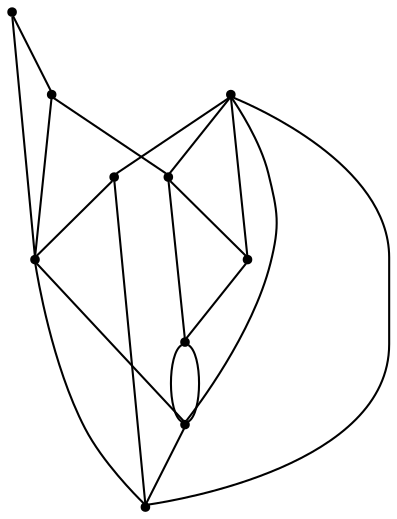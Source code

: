 graph {
  node [shape=point,comment="{\"directed\":false,\"doi\":\"10.1007/3-540-37623-2_20\",\"figure\":\"4 (1)\"}"]

  v0 [pos="747.4860528295387,1958.166707356771"]
  v1 [pos="672.479044584553,2108.166707356771"]
  v2 [pos="672.479044584553,1808.166707356771"]
  v3 [pos="597.4720681316614,1958.166707356771"]
  v4 [pos="570.9696061915422,2075.6667582194013"]
  v5 [pos="522.4651075748169,1808.166707356771"]
  v6 [pos="548.4675434581641,1860.666732788086"]
  v7 [pos="522.4651075748169,2108.166707356771"]
  v8 [pos="297.44422590428326,1958.166707356771"]
  v9 [pos="447.45814701797235,1958.166707356771"]

  v0 -- v5 [id="-1",pos="747.4860528295387,1958.166707356771 750.2196642528277,1924.9167887369792 749.8946218822505,1912.7418009440105 748.6445567403205,1904.3418375651042 747.0443970576239,1893.6418660481772 739.4435431885331,1869.4917805989585 736.143396647513,1859.3417612711592 730.5928785142654,1842.2418721516929 718.2416499374636,1801.5918223063154 708.6408190096613,1785.5917104085288 705.1903594475058,1779.8416900634766 696.2396132608577,1767.941869099935 689.8890788704502,1764.341812133789 680.7632218292307,1759.1667938232422 659.2362226233957,1757.6416778564453 649.8853411397911,1756.8418629964194 626.908240935642,1754.8416900634766 575.6326162245323,1743.4916941324873 549.8802569537594,1758.091812133789 538.8291978592662,1764.3667348225913 531.3284890867441,1776.54172261556 522.4651075748169,1808.166707356771"]
  v8 -- v9 [id="-2",pos="297.44422590428326,1958.166707356771 447.45814701797235,1958.166707356771 447.45814701797235,1958.166707356771 447.45814701797235,1958.166707356771"]
  v5 -- v6 [id="-3",pos="522.4651075748169,1808.166707356771 548.4675434581641,1860.666732788086 548.4675434581641,1860.666732788086 548.4675434581641,1860.666732788086"]
  v6 -- v3 [id="-4",pos="548.4675434581641,1860.666732788086 597.4720681316614,1958.166707356771 597.4720681316614,1958.166707356771 597.4720681316614,1958.166707356771"]
  v3 -- v0 [id="-5",pos="597.4720681316614,1958.166707356771 747.4860528295387,1958.166707356771 747.4860528295387,1958.166707356771 747.4860528295387,1958.166707356771"]
  v1 -- v7 [id="-6",pos="672.479044584553,2108.166707356771 522.4651075748169,2108.166707356771 522.4651075748169,2108.166707356771 522.4651075748169,2108.166707356771"]
  v2 -- v0 [id="-7",pos="672.479044584553,1808.166707356771 747.4860528295387,1958.166707356771 747.4860528295387,1958.166707356771 747.4860528295387,1958.166707356771"]
  v0 -- v1 [id="-8",pos="747.4860528295387,1958.166707356771 672.479044584553,2108.166707356771 672.479044584553,2108.166707356771 672.479044584553,2108.166707356771"]
  v8 -- v7 [id="-9",pos="297.44422590428326,1958.166707356771 336.1353952359157,1967.0376586914065 355.5121679460919,1971.7126973470054 368.61343560805176,1975.5876668294272 385.16497207960225,1980.4876454671225 424.418607140915,1990.887654622396 439.87000998654105,2000.5876668294272 448.17079860041144,2005.8126576741538 462.69711509049625,2022.0626322428386 468.62271635051115,2029.337641398112 478.7986662614649,2041.7876688639324 491.59981655466026,2061.162643432617 522.4651075748169,2108.166707356771"]
  v9 -- v5 [id="-10",pos="447.45814701797235,1958.166707356771 522.4651075748169,1808.166707356771 522.4651075748169,1808.166707356771 522.4651075748169,1808.166707356771"]
  v9 -- v7 [id="-11",pos="447.45814701797235,1958.166707356771 522.4651075748169,2108.166707356771 522.4651075748169,2108.166707356771 522.4651075748169,2108.166707356771"]
  v7 -- v4 [id="-12",pos="522.4651075748169,2108.166707356771 570.9696061915422,2075.6667582194013 570.9696061915422,2075.6667582194013 570.9696061915422,2075.6667582194013"]
  v4 -- v0 [id="-13",pos="570.9696061915422,2075.6667582194013 747.4860528295387,1958.166707356771 747.4860528295387,1958.166707356771 747.4860528295387,1958.166707356771"]
  v6 -- v3 [id="-14",pos="548.4675434581641,1860.666732788086 540.6293933983468,1867.3418172200522 527.4281713923832,1882.391815185547 522.3776793159077,1889.3418121337893 515.5270552845399,1898.766784667969 501.800755051615,1922.2417958577475 497.3753591302929,1933.0918121337893 495.2001440486332,1938.3667755126955 491.24978559808216,1950.8667755126955 491.12477908388917,1956.8418629964194 490.87476605550313,1969.5918528238933 498.4754927562173,1996.6126251220705 502.3758104505782,2008.087615966797 504.12596523346866,2013.2377115885417 508.1513530262108,2025.012664794922 512.376776675337,2029.337641398112 515.9020748271189,2032.937698364258 523.8528324844112,2038.5876464843752 529.8783880884298,2038.0876668294272 537.0290659043739,2037.4876149495444 544.8047762912829,2028.2126871744792 548.630128227641,2024.3377176920574 559.2811156093659,2013.5625966389975 571.7822757021734,1996.0626729329429 597.4720681316614,1958.166707356771"]
  v3 -- v4 [id="-15",pos="597.4720681316614,1958.166707356771 581.8332190989341,2004.4126637776694 575.2575966819533,2022.8627014160159 571.132190961019,2035.587641398112 569.5820720345127,2040.387674967448 565.1316239430014,2051.437708536784 564.8816109146153,2056.8376668294272 564.6816386424194,2061.4876556396484 566.0817624687319,2071.3377126057944 570.9696061915422,2075.6667582194013"]
  v4 -- v1 [id="-16",pos="570.9696061915422,2075.6667582194013 571.007184446826,2079.5376586914062 578.657888319542,2084.8376719156904 582.3832859118963,2086.8377176920576 587.5837095043775,2089.662628173828 600.5599706521443,2093.0877176920576 606.1354773713928,2094.3376668294272 618.236565751432,2097.0876820882163 636.0340979768615,2099.5877075195312 672.479044584553,2108.166707356771"]
  v2 -- v6 [id="-17",pos="672.479044584553,1808.166707356771 637.4341582189855,1824.116846720378 621.8119046594039,1829.4417826334638 611.1359286916781,1833.091812133789 602.8601286638087,1835.91672261556 582.9083005546694,1841.8918100992842 574.8825771393742,1845.591812133789 568.1819482082003,1848.6917622884116 553.1805306631561,1857.1167755126953 548.4675434581641,1860.666732788086"]
  v7 -- v3 [id="-18",pos="522.4651075748169,2108.166707356771 597.4720681316614,1958.166707356771 597.4720681316614,1958.166707356771 597.4720681316614,1958.166707356771"]
  v5 -- v2 [id="-19",pos="522.4651075748169,1808.166707356771 672.479044584553,1808.166707356771 672.479044584553,1808.166707356771 672.479044584553,1808.166707356771"]
}